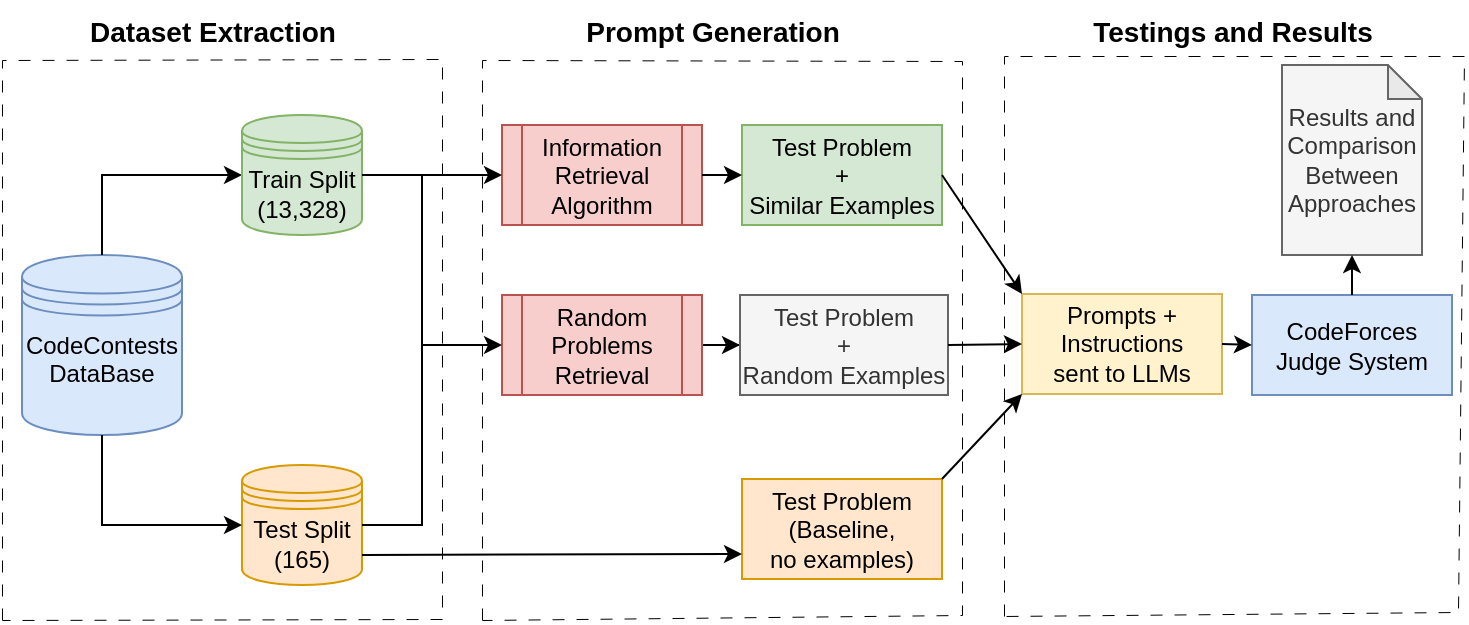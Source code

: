 <mxfile version="28.1.1">
  <diagram name="Página-1" id="4VbPvwH3fefSJqpiAtcP">
    <mxGraphModel dx="1034" dy="540" grid="1" gridSize="10" guides="1" tooltips="1" connect="1" arrows="1" fold="1" page="1" pageScale="1" pageWidth="827" pageHeight="1169" math="0" shadow="0">
      <root>
        <mxCell id="0" />
        <mxCell id="1" parent="0" />
        <mxCell id="4MXOLXDMayagVSKAWu_G-1" value="CodeContests&lt;div&gt;DataBase&lt;/div&gt;&lt;div&gt;&lt;br&gt;&lt;/div&gt;" style="shape=datastore;whiteSpace=wrap;html=1;fillColor=#dae8fc;strokeColor=#6c8ebf;" vertex="1" parent="1">
          <mxGeometry x="280" y="307.5" width="80" height="90" as="geometry" />
        </mxCell>
        <mxCell id="4MXOLXDMayagVSKAWu_G-2" value="" style="endArrow=classic;html=1;rounded=0;exitX=0.5;exitY=0;exitDx=0;exitDy=0;entryX=0;entryY=0.5;entryDx=0;entryDy=0;" edge="1" parent="1" source="4MXOLXDMayagVSKAWu_G-1" target="4MXOLXDMayagVSKAWu_G-3">
          <mxGeometry width="50" height="50" relative="1" as="geometry">
            <mxPoint x="390" y="317.5" as="sourcePoint" />
            <mxPoint x="440" y="267.5" as="targetPoint" />
            <Array as="points">
              <mxPoint x="320" y="267.5" />
            </Array>
          </mxGeometry>
        </mxCell>
        <mxCell id="4MXOLXDMayagVSKAWu_G-3" value="Train Split&lt;div&gt;(13,328)&lt;/div&gt;" style="shape=datastore;whiteSpace=wrap;html=1;fillColor=#d5e8d4;strokeColor=#82b366;" vertex="1" parent="1">
          <mxGeometry x="390" y="237.5" width="60" height="60" as="geometry" />
        </mxCell>
        <mxCell id="4MXOLXDMayagVSKAWu_G-4" value="Test Split&lt;div&gt;(165)&lt;/div&gt;" style="shape=datastore;whiteSpace=wrap;html=1;fillColor=#ffe6cc;strokeColor=#d79b00;" vertex="1" parent="1">
          <mxGeometry x="390" y="412.5" width="60" height="60" as="geometry" />
        </mxCell>
        <mxCell id="4MXOLXDMayagVSKAWu_G-6" value="" style="endArrow=classic;html=1;rounded=0;exitX=0.5;exitY=1;exitDx=0;exitDy=0;entryX=0;entryY=0.5;entryDx=0;entryDy=0;" edge="1" parent="1" source="4MXOLXDMayagVSKAWu_G-1" target="4MXOLXDMayagVSKAWu_G-4">
          <mxGeometry width="50" height="50" relative="1" as="geometry">
            <mxPoint x="340" y="337.5" as="sourcePoint" />
            <mxPoint x="440" y="297.5" as="targetPoint" />
            <Array as="points">
              <mxPoint x="320" y="442.5" />
            </Array>
          </mxGeometry>
        </mxCell>
        <mxCell id="4MXOLXDMayagVSKAWu_G-7" value="" style="endArrow=none;dashed=1;html=1;dashPattern=12 12;strokeWidth=0.5;rounded=0;strokeColor=default;" edge="1" parent="1">
          <mxGeometry width="50" height="50" relative="1" as="geometry">
            <mxPoint x="270" y="490" as="sourcePoint" />
            <mxPoint x="270" y="490" as="targetPoint" />
            <Array as="points">
              <mxPoint x="270" y="210" />
              <mxPoint x="490" y="209.5" />
              <mxPoint x="490" y="489.5" />
            </Array>
          </mxGeometry>
        </mxCell>
        <mxCell id="4MXOLXDMayagVSKAWu_G-8" value="&lt;b&gt;&lt;font style=&quot;font-size: 14px;&quot;&gt;Dataset Extraction&lt;/font&gt;&lt;/b&gt;" style="text;html=1;align=center;verticalAlign=middle;resizable=0;points=[];autosize=1;strokeColor=none;fillColor=none;" vertex="1" parent="1">
          <mxGeometry x="300" y="180.5" width="150" height="30" as="geometry" />
        </mxCell>
        <mxCell id="4MXOLXDMayagVSKAWu_G-9" value="" style="endArrow=none;dashed=1;html=1;dashPattern=12 12;strokeWidth=0.5;rounded=0;strokeColor=default;" edge="1" parent="1">
          <mxGeometry width="50" height="50" relative="1" as="geometry">
            <mxPoint x="510" y="490" as="sourcePoint" />
            <mxPoint x="510" y="490" as="targetPoint" />
            <Array as="points">
              <mxPoint x="510" y="210" />
              <mxPoint x="750" y="210.5" />
              <mxPoint x="750" y="487.5" />
            </Array>
          </mxGeometry>
        </mxCell>
        <mxCell id="4MXOLXDMayagVSKAWu_G-10" value="" style="endArrow=none;dashed=1;html=1;dashPattern=12 12;strokeWidth=0.5;rounded=0;strokeColor=default;" edge="1" parent="1">
          <mxGeometry width="50" height="50" relative="1" as="geometry">
            <mxPoint x="771" y="488" as="sourcePoint" />
            <mxPoint x="771" y="488" as="targetPoint" />
            <Array as="points">
              <mxPoint x="771" y="208" />
              <mxPoint x="1001" y="208" />
              <mxPoint x="998" y="486" />
            </Array>
          </mxGeometry>
        </mxCell>
        <mxCell id="4MXOLXDMayagVSKAWu_G-11" value="Information&lt;div&gt;Retrieval&lt;/div&gt;&lt;div&gt;Algorithm&lt;/div&gt;" style="shape=process;whiteSpace=wrap;html=1;backgroundOutline=1;fillColor=#f8cecc;strokeColor=#b85450;" vertex="1" parent="1">
          <mxGeometry x="520" y="242.5" width="100" height="50" as="geometry" />
        </mxCell>
        <mxCell id="4MXOLXDMayagVSKAWu_G-13" value="" style="endArrow=classic;html=1;rounded=0;entryX=0;entryY=0.5;entryDx=0;entryDy=0;" edge="1" parent="1" target="4MXOLXDMayagVSKAWu_G-11">
          <mxGeometry width="50" height="50" relative="1" as="geometry">
            <mxPoint x="450" y="267.5" as="sourcePoint" />
            <mxPoint x="500" y="217.5" as="targetPoint" />
          </mxGeometry>
        </mxCell>
        <mxCell id="4MXOLXDMayagVSKAWu_G-27" value="" style="edgeStyle=orthogonalEdgeStyle;rounded=0;orthogonalLoop=1;jettySize=auto;html=1;" edge="1" parent="1" source="4MXOLXDMayagVSKAWu_G-16" target="4MXOLXDMayagVSKAWu_G-25">
          <mxGeometry relative="1" as="geometry" />
        </mxCell>
        <mxCell id="4MXOLXDMayagVSKAWu_G-16" value="Random&lt;div&gt;Problems&lt;/div&gt;&lt;div&gt;Retrieval&lt;/div&gt;" style="shape=process;whiteSpace=wrap;html=1;backgroundOutline=1;fillColor=#f8cecc;strokeColor=#b85450;" vertex="1" parent="1">
          <mxGeometry x="520" y="327.5" width="100" height="50" as="geometry" />
        </mxCell>
        <mxCell id="4MXOLXDMayagVSKAWu_G-18" value="" style="endArrow=none;html=1;rounded=0;exitX=1;exitY=0.5;exitDx=0;exitDy=0;" edge="1" parent="1" source="4MXOLXDMayagVSKAWu_G-4">
          <mxGeometry width="50" height="50" relative="1" as="geometry">
            <mxPoint x="460" y="447.5" as="sourcePoint" />
            <mxPoint x="480" y="267.5" as="targetPoint" />
            <Array as="points">
              <mxPoint x="480" y="442.5" />
            </Array>
          </mxGeometry>
        </mxCell>
        <mxCell id="4MXOLXDMayagVSKAWu_G-22" value="Test Problem&lt;div&gt;+&lt;/div&gt;&lt;div&gt;Similar Examples&lt;/div&gt;" style="rounded=0;whiteSpace=wrap;html=1;fillColor=#d5e8d4;strokeColor=#82b366;" vertex="1" parent="1">
          <mxGeometry x="640" y="242.5" width="100" height="50" as="geometry" />
        </mxCell>
        <mxCell id="4MXOLXDMayagVSKAWu_G-23" value="" style="endArrow=classic;html=1;rounded=0;exitX=1;exitY=0.5;exitDx=0;exitDy=0;entryX=0;entryY=0.5;entryDx=0;entryDy=0;" edge="1" parent="1" source="4MXOLXDMayagVSKAWu_G-11" target="4MXOLXDMayagVSKAWu_G-22">
          <mxGeometry width="50" height="50" relative="1" as="geometry">
            <mxPoint x="620" y="187.5" as="sourcePoint" />
            <mxPoint x="670" y="137.5" as="targetPoint" />
          </mxGeometry>
        </mxCell>
        <mxCell id="4MXOLXDMayagVSKAWu_G-24" value="Test Problem&lt;div&gt;(Baseline,&lt;/div&gt;&lt;div&gt;no examples)&lt;/div&gt;" style="rounded=0;whiteSpace=wrap;html=1;fillColor=#ffe6cc;strokeColor=#d79b00;" vertex="1" parent="1">
          <mxGeometry x="640" y="419.5" width="100" height="50" as="geometry" />
        </mxCell>
        <mxCell id="4MXOLXDMayagVSKAWu_G-25" value="Test Problem&lt;div&gt;+&lt;/div&gt;&lt;div&gt;Random Examples&lt;/div&gt;" style="rounded=0;whiteSpace=wrap;html=1;fillColor=#f5f5f5;strokeColor=#666666;fontColor=#333333;" vertex="1" parent="1">
          <mxGeometry x="639" y="327.5" width="104" height="50" as="geometry" />
        </mxCell>
        <mxCell id="4MXOLXDMayagVSKAWu_G-28" value="&lt;b&gt;&lt;font style=&quot;font-size: 14px;&quot;&gt;Prompt Generation&lt;/font&gt;&lt;/b&gt;" style="text;html=1;align=center;verticalAlign=middle;resizable=0;points=[];autosize=1;strokeColor=none;fillColor=none;" vertex="1" parent="1">
          <mxGeometry x="550" y="180.5" width="150" height="30" as="geometry" />
        </mxCell>
        <mxCell id="4MXOLXDMayagVSKAWu_G-29" value="&lt;b&gt;&lt;font style=&quot;font-size: 14px;&quot;&gt;Testings and Results&lt;/font&gt;&lt;/b&gt;" style="text;html=1;align=center;verticalAlign=middle;resizable=0;points=[];autosize=1;strokeColor=none;fillColor=none;" vertex="1" parent="1">
          <mxGeometry x="805" y="180.5" width="160" height="30" as="geometry" />
        </mxCell>
        <mxCell id="4MXOLXDMayagVSKAWu_G-31" value="Prompts +&lt;div&gt;Instructions&lt;/div&gt;&lt;div&gt;sent to LLMs&lt;/div&gt;" style="rounded=0;whiteSpace=wrap;html=1;fillColor=#fff2cc;strokeColor=#d6b656;" vertex="1" parent="1">
          <mxGeometry x="780" y="327" width="100" height="50" as="geometry" />
        </mxCell>
        <mxCell id="4MXOLXDMayagVSKAWu_G-32" value="CodeForces&lt;div&gt;Judge System&lt;/div&gt;" style="rounded=0;whiteSpace=wrap;html=1;fillColor=#dae8fc;strokeColor=#6c8ebf;" vertex="1" parent="1">
          <mxGeometry x="895" y="327.5" width="100" height="50" as="geometry" />
        </mxCell>
        <mxCell id="4MXOLXDMayagVSKAWu_G-33" value="Results and&lt;div&gt;Comparison&lt;/div&gt;&lt;div&gt;Between&lt;/div&gt;&lt;div&gt;Approaches&lt;/div&gt;" style="shape=note;whiteSpace=wrap;html=1;backgroundOutline=1;darkOpacity=0.05;fillColor=#f5f5f5;fontColor=#333333;strokeColor=#666666;size=17;" vertex="1" parent="1">
          <mxGeometry x="910" y="212.5" width="70" height="95" as="geometry" />
        </mxCell>
        <mxCell id="4MXOLXDMayagVSKAWu_G-39" value="" style="endArrow=classic;html=1;rounded=0;exitX=0.5;exitY=0;exitDx=0;exitDy=0;entryX=0.5;entryY=1;entryDx=0;entryDy=0;entryPerimeter=0;" edge="1" parent="1" source="4MXOLXDMayagVSKAWu_G-32" target="4MXOLXDMayagVSKAWu_G-33">
          <mxGeometry width="50" height="50" relative="1" as="geometry">
            <mxPoint x="860" y="450" as="sourcePoint" />
            <mxPoint x="910" y="400" as="targetPoint" />
          </mxGeometry>
        </mxCell>
        <mxCell id="4MXOLXDMayagVSKAWu_G-42" value="" style="endArrow=classic;html=1;rounded=0;entryX=0;entryY=0.5;entryDx=0;entryDy=0;" edge="1" parent="1" target="4MXOLXDMayagVSKAWu_G-16">
          <mxGeometry width="50" height="50" relative="1" as="geometry">
            <mxPoint x="480" y="352.5" as="sourcePoint" />
            <mxPoint x="530" y="307.5" as="targetPoint" />
          </mxGeometry>
        </mxCell>
        <mxCell id="4MXOLXDMayagVSKAWu_G-43" value="" style="endArrow=classic;html=1;rounded=0;entryX=0;entryY=0.75;entryDx=0;entryDy=0;" edge="1" parent="1" target="4MXOLXDMayagVSKAWu_G-24">
          <mxGeometry width="50" height="50" relative="1" as="geometry">
            <mxPoint x="450" y="457.5" as="sourcePoint" />
            <mxPoint x="500" y="407.5" as="targetPoint" />
          </mxGeometry>
        </mxCell>
        <mxCell id="4MXOLXDMayagVSKAWu_G-108" value="" style="endArrow=classic;html=1;rounded=0;exitX=1;exitY=0.5;exitDx=0;exitDy=0;entryX=0;entryY=0;entryDx=0;entryDy=0;" edge="1" parent="1" source="4MXOLXDMayagVSKAWu_G-22" target="4MXOLXDMayagVSKAWu_G-31">
          <mxGeometry width="50" height="50" relative="1" as="geometry">
            <mxPoint x="780" y="290" as="sourcePoint" />
            <mxPoint x="830" y="240" as="targetPoint" />
          </mxGeometry>
        </mxCell>
        <mxCell id="4MXOLXDMayagVSKAWu_G-109" value="" style="endArrow=classic;html=1;rounded=0;exitX=1;exitY=0.5;exitDx=0;exitDy=0;entryX=0;entryY=0.5;entryDx=0;entryDy=0;" edge="1" parent="1" source="4MXOLXDMayagVSKAWu_G-25" target="4MXOLXDMayagVSKAWu_G-31">
          <mxGeometry width="50" height="50" relative="1" as="geometry">
            <mxPoint x="820" y="440" as="sourcePoint" />
            <mxPoint x="870" y="390" as="targetPoint" />
          </mxGeometry>
        </mxCell>
        <mxCell id="4MXOLXDMayagVSKAWu_G-110" value="" style="endArrow=classic;html=1;rounded=0;exitX=1;exitY=0;exitDx=0;exitDy=0;entryX=0;entryY=1;entryDx=0;entryDy=0;" edge="1" parent="1" source="4MXOLXDMayagVSKAWu_G-24" target="4MXOLXDMayagVSKAWu_G-31">
          <mxGeometry width="50" height="50" relative="1" as="geometry">
            <mxPoint x="800" y="460" as="sourcePoint" />
            <mxPoint x="850" y="410" as="targetPoint" />
          </mxGeometry>
        </mxCell>
        <mxCell id="4MXOLXDMayagVSKAWu_G-111" value="" style="endArrow=classic;html=1;rounded=0;exitX=1;exitY=0.5;exitDx=0;exitDy=0;entryX=0;entryY=0.5;entryDx=0;entryDy=0;" edge="1" parent="1" source="4MXOLXDMayagVSKAWu_G-31" target="4MXOLXDMayagVSKAWu_G-32">
          <mxGeometry width="50" height="50" relative="1" as="geometry">
            <mxPoint x="830" y="450" as="sourcePoint" />
            <mxPoint x="880" y="400" as="targetPoint" />
          </mxGeometry>
        </mxCell>
      </root>
    </mxGraphModel>
  </diagram>
</mxfile>
